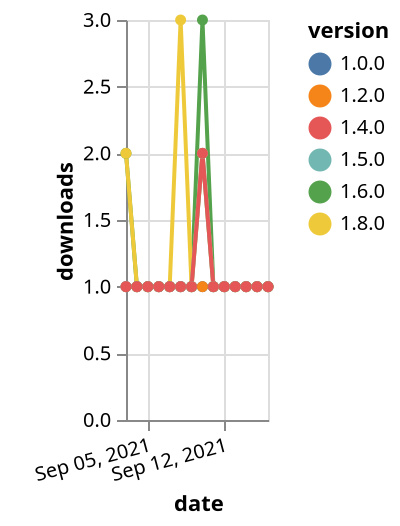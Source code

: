 {"$schema": "https://vega.github.io/schema/vega-lite/v5.json", "description": "A simple bar chart with embedded data.", "data": {"values": [{"date": "2021-09-03", "total": 159, "delta": 2, "version": "1.6.0"}, {"date": "2021-09-04", "total": 160, "delta": 1, "version": "1.6.0"}, {"date": "2021-09-05", "total": 161, "delta": 1, "version": "1.6.0"}, {"date": "2021-09-06", "total": 162, "delta": 1, "version": "1.6.0"}, {"date": "2021-09-07", "total": 163, "delta": 1, "version": "1.6.0"}, {"date": "2021-09-08", "total": 164, "delta": 1, "version": "1.6.0"}, {"date": "2021-09-09", "total": 165, "delta": 1, "version": "1.6.0"}, {"date": "2021-09-10", "total": 168, "delta": 3, "version": "1.6.0"}, {"date": "2021-09-11", "total": 169, "delta": 1, "version": "1.6.0"}, {"date": "2021-09-12", "total": 170, "delta": 1, "version": "1.6.0"}, {"date": "2021-09-13", "total": 171, "delta": 1, "version": "1.6.0"}, {"date": "2021-09-14", "total": 172, "delta": 1, "version": "1.6.0"}, {"date": "2021-09-15", "total": 173, "delta": 1, "version": "1.6.0"}, {"date": "2021-09-16", "total": 174, "delta": 1, "version": "1.6.0"}, {"date": "2021-09-03", "total": 117, "delta": 2, "version": "1.8.0"}, {"date": "2021-09-04", "total": 118, "delta": 1, "version": "1.8.0"}, {"date": "2021-09-05", "total": 119, "delta": 1, "version": "1.8.0"}, {"date": "2021-09-06", "total": 120, "delta": 1, "version": "1.8.0"}, {"date": "2021-09-07", "total": 121, "delta": 1, "version": "1.8.0"}, {"date": "2021-09-08", "total": 124, "delta": 3, "version": "1.8.0"}, {"date": "2021-09-09", "total": 125, "delta": 1, "version": "1.8.0"}, {"date": "2021-09-10", "total": 127, "delta": 2, "version": "1.8.0"}, {"date": "2021-09-11", "total": 128, "delta": 1, "version": "1.8.0"}, {"date": "2021-09-12", "total": 129, "delta": 1, "version": "1.8.0"}, {"date": "2021-09-13", "total": 130, "delta": 1, "version": "1.8.0"}, {"date": "2021-09-14", "total": 131, "delta": 1, "version": "1.8.0"}, {"date": "2021-09-15", "total": 132, "delta": 1, "version": "1.8.0"}, {"date": "2021-09-16", "total": 133, "delta": 1, "version": "1.8.0"}, {"date": "2021-09-03", "total": 300, "delta": 1, "version": "1.0.0"}, {"date": "2021-09-04", "total": 301, "delta": 1, "version": "1.0.0"}, {"date": "2021-09-05", "total": 302, "delta": 1, "version": "1.0.0"}, {"date": "2021-09-06", "total": 303, "delta": 1, "version": "1.0.0"}, {"date": "2021-09-07", "total": 304, "delta": 1, "version": "1.0.0"}, {"date": "2021-09-08", "total": 305, "delta": 1, "version": "1.0.0"}, {"date": "2021-09-09", "total": 306, "delta": 1, "version": "1.0.0"}, {"date": "2021-09-10", "total": 307, "delta": 1, "version": "1.0.0"}, {"date": "2021-09-11", "total": 308, "delta": 1, "version": "1.0.0"}, {"date": "2021-09-12", "total": 309, "delta": 1, "version": "1.0.0"}, {"date": "2021-09-13", "total": 310, "delta": 1, "version": "1.0.0"}, {"date": "2021-09-14", "total": 311, "delta": 1, "version": "1.0.0"}, {"date": "2021-09-15", "total": 312, "delta": 1, "version": "1.0.0"}, {"date": "2021-09-16", "total": 313, "delta": 1, "version": "1.0.0"}, {"date": "2021-09-03", "total": 172, "delta": 1, "version": "1.2.0"}, {"date": "2021-09-04", "total": 173, "delta": 1, "version": "1.2.0"}, {"date": "2021-09-05", "total": 174, "delta": 1, "version": "1.2.0"}, {"date": "2021-09-06", "total": 175, "delta": 1, "version": "1.2.0"}, {"date": "2021-09-07", "total": 176, "delta": 1, "version": "1.2.0"}, {"date": "2021-09-08", "total": 177, "delta": 1, "version": "1.2.0"}, {"date": "2021-09-09", "total": 178, "delta": 1, "version": "1.2.0"}, {"date": "2021-09-10", "total": 179, "delta": 1, "version": "1.2.0"}, {"date": "2021-09-11", "total": 180, "delta": 1, "version": "1.2.0"}, {"date": "2021-09-12", "total": 181, "delta": 1, "version": "1.2.0"}, {"date": "2021-09-13", "total": 182, "delta": 1, "version": "1.2.0"}, {"date": "2021-09-14", "total": 183, "delta": 1, "version": "1.2.0"}, {"date": "2021-09-15", "total": 184, "delta": 1, "version": "1.2.0"}, {"date": "2021-09-16", "total": 185, "delta": 1, "version": "1.2.0"}, {"date": "2021-09-03", "total": 135, "delta": 1, "version": "1.5.0"}, {"date": "2021-09-04", "total": 136, "delta": 1, "version": "1.5.0"}, {"date": "2021-09-05", "total": 137, "delta": 1, "version": "1.5.0"}, {"date": "2021-09-06", "total": 138, "delta": 1, "version": "1.5.0"}, {"date": "2021-09-07", "total": 139, "delta": 1, "version": "1.5.0"}, {"date": "2021-09-08", "total": 140, "delta": 1, "version": "1.5.0"}, {"date": "2021-09-09", "total": 141, "delta": 1, "version": "1.5.0"}, {"date": "2021-09-10", "total": 143, "delta": 2, "version": "1.5.0"}, {"date": "2021-09-11", "total": 144, "delta": 1, "version": "1.5.0"}, {"date": "2021-09-12", "total": 145, "delta": 1, "version": "1.5.0"}, {"date": "2021-09-13", "total": 146, "delta": 1, "version": "1.5.0"}, {"date": "2021-09-14", "total": 147, "delta": 1, "version": "1.5.0"}, {"date": "2021-09-15", "total": 148, "delta": 1, "version": "1.5.0"}, {"date": "2021-09-16", "total": 149, "delta": 1, "version": "1.5.0"}, {"date": "2021-09-03", "total": 152, "delta": 1, "version": "1.4.0"}, {"date": "2021-09-04", "total": 153, "delta": 1, "version": "1.4.0"}, {"date": "2021-09-05", "total": 154, "delta": 1, "version": "1.4.0"}, {"date": "2021-09-06", "total": 155, "delta": 1, "version": "1.4.0"}, {"date": "2021-09-07", "total": 156, "delta": 1, "version": "1.4.0"}, {"date": "2021-09-08", "total": 157, "delta": 1, "version": "1.4.0"}, {"date": "2021-09-09", "total": 158, "delta": 1, "version": "1.4.0"}, {"date": "2021-09-10", "total": 160, "delta": 2, "version": "1.4.0"}, {"date": "2021-09-11", "total": 161, "delta": 1, "version": "1.4.0"}, {"date": "2021-09-12", "total": 162, "delta": 1, "version": "1.4.0"}, {"date": "2021-09-13", "total": 163, "delta": 1, "version": "1.4.0"}, {"date": "2021-09-14", "total": 164, "delta": 1, "version": "1.4.0"}, {"date": "2021-09-15", "total": 165, "delta": 1, "version": "1.4.0"}, {"date": "2021-09-16", "total": 166, "delta": 1, "version": "1.4.0"}]}, "width": "container", "mark": {"type": "line", "point": {"filled": true}}, "encoding": {"x": {"field": "date", "type": "temporal", "timeUnit": "yearmonthdate", "title": "date", "axis": {"labelAngle": -15}}, "y": {"field": "delta", "type": "quantitative", "title": "downloads"}, "color": {"field": "version", "type": "nominal"}, "tooltip": {"field": "delta"}}}